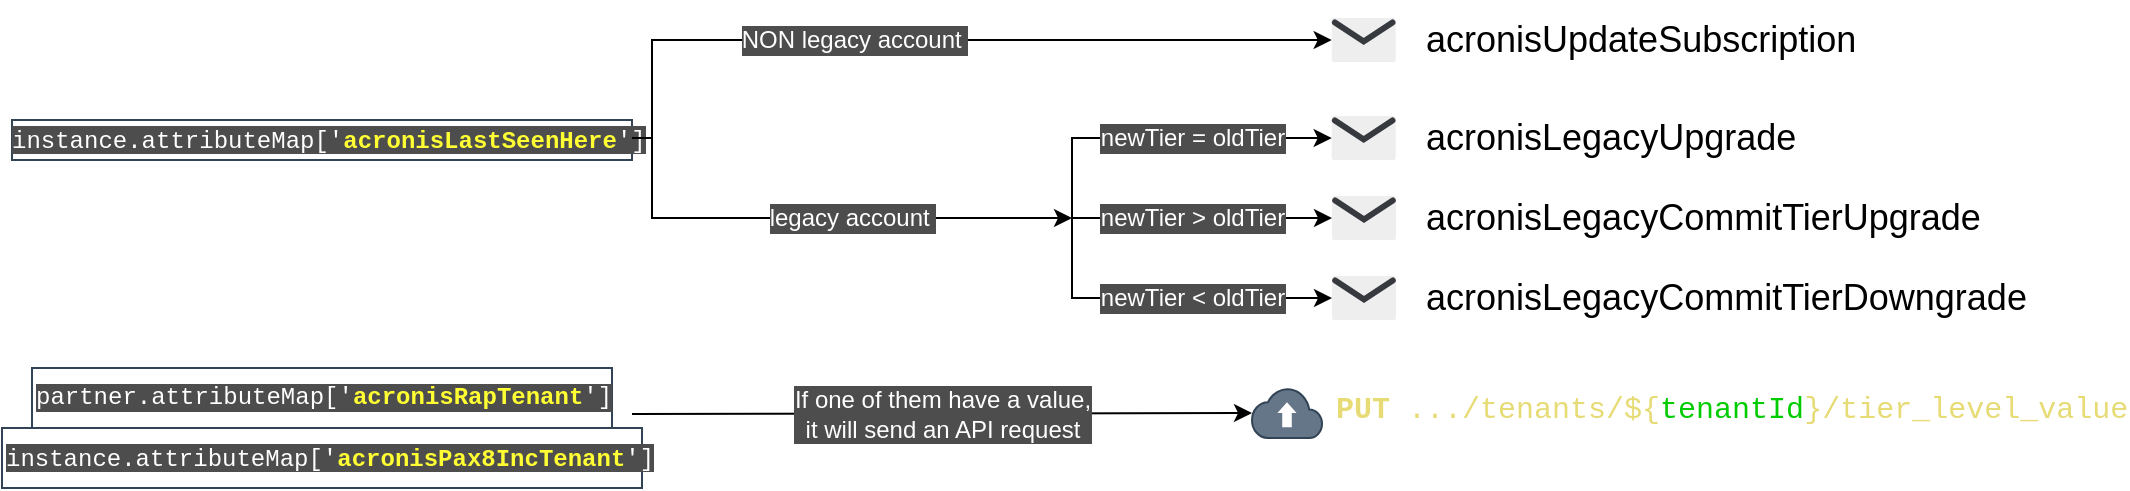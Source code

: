 <mxfile version="20.2.0" type="github"><diagram id="TDD3DlGXEbV9IOPgScCF" name="Página-1"><mxGraphModel dx="1422" dy="793" grid="1" gridSize="10" guides="1" tooltips="1" connect="1" arrows="1" fold="1" page="1" pageScale="1" pageWidth="827" pageHeight="1169" math="0" shadow="0"><root><mxCell id="0"/><mxCell id="1" parent="0"/><mxCell id="wjJ1wBpAPWjhshaP4NoO-37" value="" style="dashed=0;fontSize=18;shape=mxgraph.gmdl.mail;verticalAlign=top;labelPosition=center;verticalLabelPosition=bottom;align=center;spacingTop=0;fillColor=#eeeeee;strokeColor=#36393d;strokeWidth=3;flipH=0;flipV=0;spacing=5;" vertex="1" parent="1"><mxGeometry x="679.85" y="220" width="32" height="22" as="geometry"/></mxCell><mxCell id="wjJ1wBpAPWjhshaP4NoO-38" value="acronisUpdateSubscription" style="text;html=1;align=left;verticalAlign=middle;resizable=0;points=[];autosize=1;strokeColor=none;fillColor=none;fontSize=18;" vertex="1" parent="1"><mxGeometry x="724.85" y="211" width="240" height="40" as="geometry"/></mxCell><mxCell id="wjJ1wBpAPWjhshaP4NoO-39" value="" style="dashed=0;fontSize=18;shape=mxgraph.gmdl.mail;verticalAlign=top;labelPosition=center;verticalLabelPosition=bottom;align=center;spacingTop=0;fillColor=#eeeeee;strokeColor=#36393d;strokeWidth=3;flipH=0;flipV=0;spacing=5;" vertex="1" parent="1"><mxGeometry x="679.85" y="269" width="32" height="22" as="geometry"/></mxCell><mxCell id="wjJ1wBpAPWjhshaP4NoO-40" value="acronisLegacyUpgrade" style="text;html=1;align=left;verticalAlign=middle;resizable=0;points=[];autosize=1;strokeColor=none;fillColor=none;fontSize=18;" vertex="1" parent="1"><mxGeometry x="724.85" y="260" width="210" height="40" as="geometry"/></mxCell><mxCell id="wjJ1wBpAPWjhshaP4NoO-41" value="acronisLegacyCommitTierUpgrade" style="text;html=1;align=left;verticalAlign=middle;resizable=0;points=[];autosize=1;strokeColor=none;fillColor=none;fontSize=18;" vertex="1" parent="1"><mxGeometry x="725" y="300" width="300" height="40" as="geometry"/></mxCell><mxCell id="wjJ1wBpAPWjhshaP4NoO-42" value="" style="dashed=0;fontSize=18;shape=mxgraph.gmdl.mail;verticalAlign=top;labelPosition=center;verticalLabelPosition=bottom;align=center;spacingTop=0;fillColor=#eeeeee;strokeColor=#36393d;strokeWidth=3;flipH=0;flipV=0;spacing=5;" vertex="1" parent="1"><mxGeometry x="680" y="309" width="32" height="22" as="geometry"/></mxCell><mxCell id="wjJ1wBpAPWjhshaP4NoO-43" value="acronisLegacyCommitTierDowngrade" style="text;html=1;align=left;verticalAlign=middle;resizable=0;points=[];autosize=1;strokeColor=none;fillColor=none;fontSize=18;" vertex="1" parent="1"><mxGeometry x="725" y="340" width="320" height="40" as="geometry"/></mxCell><mxCell id="wjJ1wBpAPWjhshaP4NoO-44" value="" style="dashed=0;fontSize=18;shape=mxgraph.gmdl.mail;verticalAlign=top;labelPosition=center;verticalLabelPosition=bottom;align=center;spacingTop=0;fillColor=#eeeeee;strokeColor=#36393d;strokeWidth=3;flipH=0;flipV=0;spacing=5;" vertex="1" parent="1"><mxGeometry x="680" y="349" width="32" height="22" as="geometry"/></mxCell><mxCell id="wjJ1wBpAPWjhshaP4NoO-46" value="&lt;div style=&quot;font-family: Consolas, &amp;quot;Courier New&amp;quot;, monospace; font-size: 12px; line-height: 15px;&quot;&gt;&lt;span style=&quot;background-color: rgb(77, 77, 77); font-size: 12px;&quot;&gt;&lt;span style=&quot;font-size: 12px;&quot;&gt;partner.attributeMap['&lt;/span&gt;&lt;font color=&quot;#ffff33&quot; style=&quot;font-size: 12px;&quot;&gt;&lt;b style=&quot;font-size: 12px;&quot;&gt;acronisRapTenant&lt;/b&gt;&lt;/font&gt;&lt;span style=&quot;font-size: 12px;&quot;&gt;']&lt;/span&gt;&lt;/span&gt;&lt;/div&gt;" style="text;html=1;align=left;verticalAlign=middle;resizable=0;points=[];autosize=1;strokeColor=#314354;fillColor=none;fontSize=12;fontColor=#FFFFFF;" vertex="1" parent="1"><mxGeometry x="30" y="395" width="290" height="30" as="geometry"/></mxCell><mxCell id="wjJ1wBpAPWjhshaP4NoO-47" value="&lt;div style=&quot;line-height: 15px; font-size: 12px;&quot;&gt;&lt;span style=&quot;background-color: rgb(77, 77, 77); font-size: 12px;&quot;&gt;&lt;font face=&quot;Consolas, Courier New, monospace&quot; style=&quot;font-size: 12px;&quot;&gt;&lt;span style=&quot;font-size: 12px;&quot;&gt;instance.attributeMap['&lt;/span&gt;&lt;/font&gt;&lt;font color=&quot;#ffff33&quot; face=&quot;Consolas, Courier New, monospace&quot; style=&quot;font-size: 12px;&quot;&gt;&lt;span style=&quot;font-size: 12px;&quot;&gt;&lt;b style=&quot;font-size: 12px;&quot;&gt;acronisPax8IncTenant&lt;/b&gt;&lt;/span&gt;&lt;/font&gt;&lt;font face=&quot;Consolas, Courier New, monospace&quot; style=&quot;font-size: 12px;&quot;&gt;&lt;span style=&quot;font-size: 12px;&quot;&gt;']&lt;/span&gt;&lt;/font&gt;&lt;/span&gt;&lt;/div&gt;" style="text;html=1;align=left;verticalAlign=middle;resizable=0;points=[];autosize=1;strokeColor=#314354;fillColor=none;fontSize=12;fontColor=#FFFFFF;" vertex="1" parent="1"><mxGeometry x="15" y="425" width="320" height="30" as="geometry"/></mxCell><mxCell id="wjJ1wBpAPWjhshaP4NoO-48" value="&lt;div style=&quot;line-height: 15px; font-size: 12px;&quot;&gt;&lt;span style=&quot;background-color: rgb(77, 77, 77); font-size: 12px;&quot;&gt;&lt;font face=&quot;Consolas, Courier New, monospace&quot; style=&quot;font-size: 12px;&quot;&gt;&lt;span style=&quot;font-size: 12px;&quot;&gt;instance.attributeMap['&lt;/span&gt;&lt;/font&gt;&lt;font face=&quot;Consolas, Courier New, monospace&quot; style=&quot;font-size: 12px;&quot;&gt;&lt;font color=&quot;#ffff33&quot; style=&quot;font-size: 12px;&quot;&gt;&lt;span style=&quot;font-size: 12px;&quot;&gt;&lt;b style=&quot;font-size: 12px;&quot;&gt;acronisLastSeenHere&lt;/b&gt;&lt;/span&gt;&lt;/font&gt;&lt;font style=&quot;font-size: 12px;&quot;&gt;&lt;span style=&quot;font-size: 12px;&quot;&gt;']&lt;/span&gt;&lt;/font&gt;&lt;/font&gt;&lt;/span&gt;&lt;/div&gt;" style="text;html=1;align=left;verticalAlign=middle;resizable=0;points=[];autosize=1;strokeColor=#314354;fillColor=none;fontSize=12;spacing=0;fontColor=#FFFFFF;" vertex="1" parent="1"><mxGeometry x="20" y="271" width="310" height="20" as="geometry"/></mxCell><mxCell id="wjJ1wBpAPWjhshaP4NoO-50" value="&lt;div style=&quot;line-height: 15px; font-size: 15px;&quot;&gt;&lt;font face=&quot;Consolas, Courier New, monospace&quot; style=&quot;font-size: 15px;&quot;&gt;&lt;font style=&quot;font-size: 15px;&quot; color=&quot;#e6db74&quot;&gt;&lt;font style=&quot;font-size: 15px;&quot;&gt;&lt;b&gt;PUT &lt;/b&gt;&lt;/font&gt;&lt;span style=&quot;font-size: 15px;&quot;&gt;.../tenants/${&lt;/span&gt;&lt;/font&gt;&lt;font style=&quot;font-size: 15px;&quot; color=&quot;#00cc00&quot;&gt;tenantId&lt;/font&gt;&lt;font style=&quot;font-size: 15px;&quot; color=&quot;#e6db74&quot;&gt;}/tier_level_value&lt;/font&gt;&lt;/font&gt;&lt;br style=&quot;font-size: 15px;&quot;&gt;&lt;/div&gt;" style="text;html=1;align=left;verticalAlign=middle;resizable=0;points=[];autosize=1;strokeColor=none;fillColor=none;fontSize=15;" vertex="1" parent="1"><mxGeometry x="679.85" y="400" width="390" height="30" as="geometry"/></mxCell><mxCell id="wjJ1wBpAPWjhshaP4NoO-88" value="" style="dashed=0;html=1;shape=mxgraph.gmdl.upload;strokeColor=#314354;fillColor=#647687;labelBackgroundColor=#4D4D4D;fontSize=18;fontColor=#ffffff;" vertex="1" parent="1"><mxGeometry x="640" y="405" width="35" height="25" as="geometry"/></mxCell><mxCell id="wjJ1wBpAPWjhshaP4NoO-92" value="" style="endArrow=classic;html=1;rounded=0;fontSize=12;fontColor=#FFFFFF;" edge="1" parent="1" target="wjJ1wBpAPWjhshaP4NoO-88"><mxGeometry relative="1" as="geometry"><mxPoint x="330" y="418" as="sourcePoint"/><mxPoint x="440" y="425" as="targetPoint"/></mxGeometry></mxCell><mxCell id="wjJ1wBpAPWjhshaP4NoO-93" value="If one of them have a value, &lt;br&gt;it will send an API request" style="edgeLabel;resizable=0;html=1;align=center;verticalAlign=middle;labelBackgroundColor=#4D4D4D;fontSize=12;fontColor=#FFFFFF;fillColor=none;" connectable="0" vertex="1" parent="wjJ1wBpAPWjhshaP4NoO-92"><mxGeometry relative="1" as="geometry"/></mxCell><mxCell id="wjJ1wBpAPWjhshaP4NoO-98" value="" style="endArrow=classic;html=1;rounded=0;fontSize=12;fontColor=#FFFFFF;" edge="1" parent="1" source="wjJ1wBpAPWjhshaP4NoO-48" target="wjJ1wBpAPWjhshaP4NoO-37"><mxGeometry relative="1" as="geometry"><mxPoint x="310" y="270" as="sourcePoint"/><mxPoint x="555" y="266.724" as="targetPoint"/><Array as="points"><mxPoint x="340" y="280"/><mxPoint x="340" y="231"/></Array></mxGeometry></mxCell><mxCell id="wjJ1wBpAPWjhshaP4NoO-99" value="NON legacy account&amp;nbsp;" style="edgeLabel;resizable=0;html=1;align=center;verticalAlign=middle;labelBackgroundColor=#4D4D4D;fontSize=12;fontColor=#FFFFFF;fillColor=none;" connectable="0" vertex="1" parent="wjJ1wBpAPWjhshaP4NoO-98"><mxGeometry relative="1" as="geometry"><mxPoint x="-40" as="offset"/></mxGeometry></mxCell><mxCell id="wjJ1wBpAPWjhshaP4NoO-100" value="" style="endArrow=classic;html=1;rounded=0;fontSize=12;fontColor=#FFFFFF;" edge="1" parent="1" source="wjJ1wBpAPWjhshaP4NoO-48"><mxGeometry relative="1" as="geometry"><mxPoint x="289.997" y="269.0" as="sourcePoint"/><mxPoint x="550" y="320" as="targetPoint"/><Array as="points"><mxPoint x="340" y="280"/><mxPoint x="340" y="320"/></Array></mxGeometry></mxCell><mxCell id="wjJ1wBpAPWjhshaP4NoO-101" value="legacy account&amp;nbsp;" style="edgeLabel;resizable=0;html=1;align=center;verticalAlign=middle;labelBackgroundColor=#4D4D4D;fontSize=12;fontColor=#FFFFFF;fillColor=none;" connectable="0" vertex="1" parent="wjJ1wBpAPWjhshaP4NoO-100"><mxGeometry relative="1" as="geometry"><mxPoint x="20" as="offset"/></mxGeometry></mxCell><mxCell id="wjJ1wBpAPWjhshaP4NoO-104" value="" style="endArrow=classic;html=1;rounded=0;fontSize=12;fontColor=#FFFFFF;" edge="1" parent="1" target="wjJ1wBpAPWjhshaP4NoO-39"><mxGeometry relative="1" as="geometry"><mxPoint x="550" y="320" as="sourcePoint"/><mxPoint x="795" y="236.724" as="targetPoint"/><Array as="points"><mxPoint x="550" y="280"/></Array></mxGeometry></mxCell><mxCell id="wjJ1wBpAPWjhshaP4NoO-105" value="newTier = oldTier" style="edgeLabel;resizable=0;html=1;align=center;verticalAlign=middle;labelBackgroundColor=#4D4D4D;fontSize=12;fontColor=#FFFFFF;fillColor=none;" connectable="0" vertex="1" parent="wjJ1wBpAPWjhshaP4NoO-104"><mxGeometry relative="1" as="geometry"><mxPoint x="15" as="offset"/></mxGeometry></mxCell><mxCell id="wjJ1wBpAPWjhshaP4NoO-106" value="" style="endArrow=classic;html=1;rounded=0;fontSize=12;fontColor=#FFFFFF;" edge="1" parent="1" target="wjJ1wBpAPWjhshaP4NoO-42"><mxGeometry relative="1" as="geometry"><mxPoint x="550" y="320" as="sourcePoint"/><mxPoint x="680" y="260" as="targetPoint"/></mxGeometry></mxCell><mxCell id="wjJ1wBpAPWjhshaP4NoO-107" value="newTier &amp;gt; oldTier" style="edgeLabel;resizable=0;html=1;align=center;verticalAlign=middle;labelBackgroundColor=#4D4D4D;fontSize=12;fontColor=#FFFFFF;fillColor=none;" connectable="0" vertex="1" parent="wjJ1wBpAPWjhshaP4NoO-106"><mxGeometry relative="1" as="geometry"><mxPoint x="-5" as="offset"/></mxGeometry></mxCell><mxCell id="wjJ1wBpAPWjhshaP4NoO-108" value="" style="endArrow=classic;html=1;rounded=0;fontSize=12;fontColor=#FFFFFF;" edge="1" parent="1"><mxGeometry relative="1" as="geometry"><mxPoint x="550" y="320" as="sourcePoint"/><mxPoint x="680" y="360" as="targetPoint"/><Array as="points"><mxPoint x="550" y="360"/></Array></mxGeometry></mxCell><mxCell id="wjJ1wBpAPWjhshaP4NoO-109" value="newTier &amp;lt; oldTier" style="edgeLabel;resizable=0;html=1;align=center;verticalAlign=middle;labelBackgroundColor=#4D4D4D;fontSize=12;fontColor=#FFFFFF;fillColor=none;" connectable="0" vertex="1" parent="wjJ1wBpAPWjhshaP4NoO-108"><mxGeometry relative="1" as="geometry"><mxPoint x="15" as="offset"/></mxGeometry></mxCell></root></mxGraphModel></diagram></mxfile>